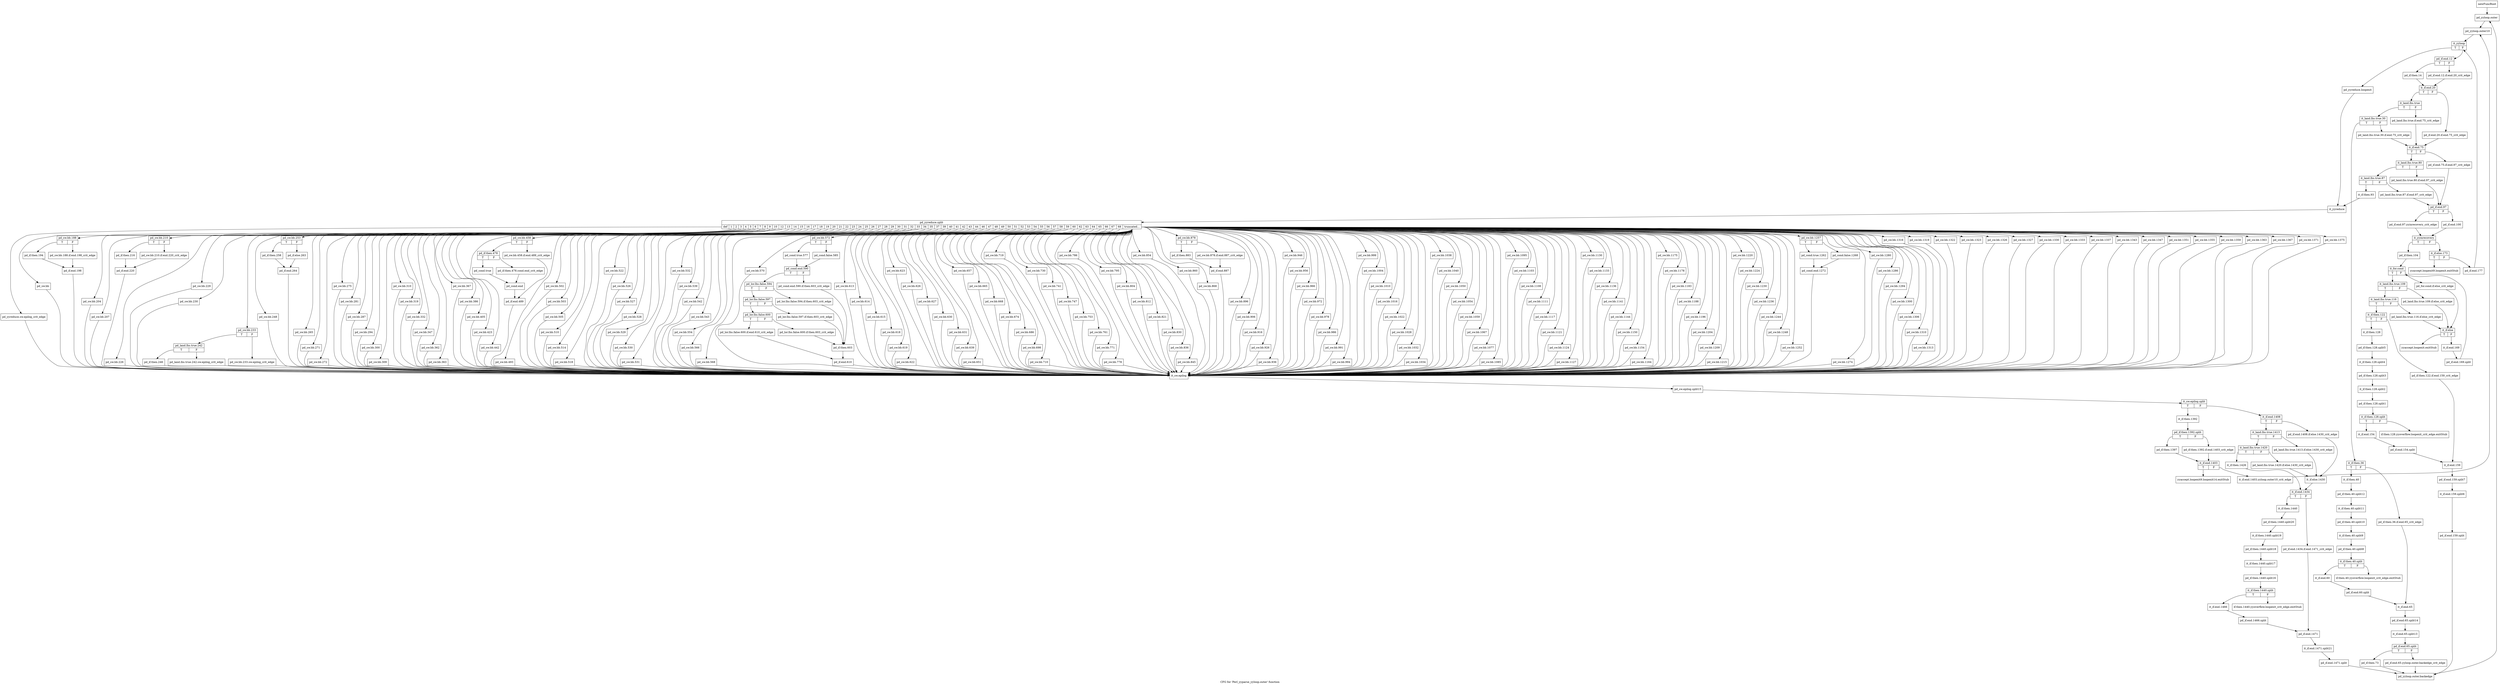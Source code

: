 digraph "CFG for 'Perl_yyparse_yyloop.outer' function" {
	label="CFG for 'Perl_yyparse_yyloop.outer' function";

	Node0x4dc05f0 [shape=record,label="{newFuncRoot}"];
	Node0x4dc05f0 -> Node0x4dc19f0;
	Node0x4dc0640 [shape=record,label="{yyaccept.loopexit9.loopexit.exitStub}"];
	Node0x4dc1860 [shape=record,label="{yyaccept.loopexit.exitStub}"];
	Node0x4dc18b0 [shape=record,label="{if.then.128.yyoverflow.loopexit_crit_edge.exitStub}"];
	Node0x4dc1900 [shape=record,label="{if.then.40.yyoverflow.loopexit_crit_edge.exitStub}"];
	Node0x4dc1950 [shape=record,label="{if.then.1440.yyoverflow.loopexit_crit_edge.exitStub}"];
	Node0x4dc19a0 [shape=record,label="{yyaccept.loopexit9.loopexit14.exitStub}"];
	Node0x4dc19f0 [shape=record,label="{pd_yyloop.outer}"];
	Node0x4dc19f0 -> Node0x4dc1a40;
	Node0x4dc1a40 [shape=record,label="{pd_yyloop.outer10}"];
	Node0x4dc1a40 -> Node0x4dc1a90;
	Node0x4dc1a90 [shape=record,label="{it_yyloop|{<s0>T|<s1>F}}"];
	Node0x4dc1a90:s0 -> Node0x4dc2850;
	Node0x4dc1a90:s1 -> Node0x4dc1ae0;
	Node0x4dc1ae0 [shape=record,label="{pd_if.end.12|{<s0>T|<s1>F}}"];
	Node0x4dc1ae0:s0 -> Node0x4dc1b80;
	Node0x4dc1ae0:s1 -> Node0x4dc1b30;
	Node0x4dc1b30 [shape=record,label="{pd_if.end.12.if.end.20_crit_edge}"];
	Node0x4dc1b30 -> Node0x4dc1bd0;
	Node0x4dc1b80 [shape=record,label="{pd_if.then.14}"];
	Node0x4dc1b80 -> Node0x4dc1bd0;
	Node0x4dc1bd0 [shape=record,label="{it_if.end.20|{<s0>T|<s1>F}}"];
	Node0x4dc1bd0:s0 -> Node0x4dc1c70;
	Node0x4dc1bd0:s1 -> Node0x4dc1c20;
	Node0x4dc1c20 [shape=record,label="{pd_if.end.20.if.end.75_crit_edge}"];
	Node0x4dc1c20 -> Node0x4dc1db0;
	Node0x4dc1c70 [shape=record,label="{it_land.lhs.true|{<s0>T|<s1>F}}"];
	Node0x4dc1c70:s0 -> Node0x4dc1d10;
	Node0x4dc1c70:s1 -> Node0x4dc1cc0;
	Node0x4dc1cc0 [shape=record,label="{pd_land.lhs.true.if.end.75_crit_edge}"];
	Node0x4dc1cc0 -> Node0x4dc1db0;
	Node0x4dc1d10 [shape=record,label="{it_land.lhs.true.30|{<s0>T|<s1>F}}"];
	Node0x4dc1d10:s0 -> Node0x4dc2620;
	Node0x4dc1d10:s1 -> Node0x4dc1d60;
	Node0x4dc1d60 [shape=record,label="{pd_land.lhs.true.30.if.end.75_crit_edge}"];
	Node0x4dc1d60 -> Node0x4dc1db0;
	Node0x4dc1db0 [shape=record,label="{it_if.end.75|{<s0>T|<s1>F}}"];
	Node0x4dc1db0:s0 -> Node0x4dc1e50;
	Node0x4dc1db0:s1 -> Node0x4dc1e00;
	Node0x4dc1e00 [shape=record,label="{pd_if.end.75.if.end.97_crit_edge}"];
	Node0x4dc1e00 -> Node0x4dc1f90;
	Node0x4dc1e50 [shape=record,label="{it_land.lhs.true.80|{<s0>T|<s1>F}}"];
	Node0x4dc1e50:s0 -> Node0x4dc1ef0;
	Node0x4dc1e50:s1 -> Node0x4dc1ea0;
	Node0x4dc1ea0 [shape=record,label="{pd_land.lhs.true.80.if.end.97_crit_edge}"];
	Node0x4dc1ea0 -> Node0x4dc1f90;
	Node0x4dc1ef0 [shape=record,label="{it_land.lhs.true.87|{<s0>T|<s1>F}}"];
	Node0x4dc1ef0:s0 -> Node0x4dc25d0;
	Node0x4dc1ef0:s1 -> Node0x4dc1f40;
	Node0x4dc1f40 [shape=record,label="{pd_land.lhs.true.87.if.end.97_crit_edge}"];
	Node0x4dc1f40 -> Node0x4dc1f90;
	Node0x4dc1f90 [shape=record,label="{pd_if.end.97|{<s0>T|<s1>F}}"];
	Node0x4dc1f90:s0 -> Node0x4dc2030;
	Node0x4dc1f90:s1 -> Node0x4dc1fe0;
	Node0x4dc1fe0 [shape=record,label="{pd_if.end.100}"];
	Node0x4dc1fe0 -> Node0x4dc2080;
	Node0x4dc2030 [shape=record,label="{pd_if.end.97.yyinrecovery_crit_edge}"];
	Node0x4dc2030 -> Node0x4dc2080;
	Node0x4dc2080 [shape=record,label="{it_yyinrecovery|{<s0>T|<s1>F}}"];
	Node0x4dc2080:s0 -> Node0x4dc2170;
	Node0x4dc2080:s1 -> Node0x4dc20d0;
	Node0x4dc20d0 [shape=record,label="{it_if.else.173|{<s0>T|<s1>F}}"];
	Node0x4dc20d0:s0 -> Node0x4dc0640;
	Node0x4dc20d0:s1 -> Node0x4dc2120;
	Node0x4dc2120 [shape=record,label="{pd_if.end.177}"];
	Node0x4dc2120 -> Node0x4dc1a90;
	Node0x4dc2170 [shape=record,label="{pd_if.then.104}"];
	Node0x4dc2170 -> Node0x4dc21c0;
	Node0x4dc21c0 [shape=record,label="{it_for.cond|{<s0>T|<s1>F}}"];
	Node0x4dc21c0:s0 -> Node0x4dc2260;
	Node0x4dc21c0:s1 -> Node0x4dc2210;
	Node0x4dc2210 [shape=record,label="{pd_for.cond.if.else_crit_edge}"];
	Node0x4dc2210 -> Node0x4dc23a0;
	Node0x4dc2260 [shape=record,label="{it_land.lhs.true.109|{<s0>T|<s1>F}}"];
	Node0x4dc2260:s0 -> Node0x4dc2300;
	Node0x4dc2260:s1 -> Node0x4dc22b0;
	Node0x4dc22b0 [shape=record,label="{pd_land.lhs.true.109.if.else_crit_edge}"];
	Node0x4dc22b0 -> Node0x4dc23a0;
	Node0x4dc2300 [shape=record,label="{it_land.lhs.true.116|{<s0>T|<s1>F}}"];
	Node0x4dc2300:s0 -> Node0x4dc2440;
	Node0x4dc2300:s1 -> Node0x4dc2350;
	Node0x4dc2350 [shape=record,label="{pd_land.lhs.true.116.if.else_crit_edge}"];
	Node0x4dc2350 -> Node0x4dc23a0;
	Node0x4dc23a0 [shape=record,label="{it_if.else|{<s0>T|<s1>F}}"];
	Node0x4dc23a0:s0 -> Node0x4dc1860;
	Node0x4dc23a0:s1 -> Node0x4dc23f0;
	Node0x4dc23f0 [shape=record,label="{it_if.end.169}"];
	Node0x4dc23f0 -> Node0x6772180;
	Node0x6772180 [shape=record,label="{pd_if.end.169.split}"];
	Node0x6772180 -> Node0x4dc21c0;
	Node0x4dc2440 [shape=record,label="{it_if.then.122|{<s0>T|<s1>F}}"];
	Node0x4dc2440:s0 -> Node0x4dc24e0;
	Node0x4dc2440:s1 -> Node0x4dc2490;
	Node0x4dc2490 [shape=record,label="{pd_if.then.122.if.end.159_crit_edge}"];
	Node0x4dc2490 -> Node0x4dc2580;
	Node0x4dc24e0 [shape=record,label="{it_if.then.128}"];
	Node0x4dc24e0 -> Node0x6758560;
	Node0x6758560 [shape=record,label="{pd_if.then.128.split5}"];
	Node0x6758560 -> Node0x67599e0;
	Node0x67599e0 [shape=record,label="{it_if.then.128.split4}"];
	Node0x67599e0 -> Node0x6759ae0;
	Node0x6759ae0 [shape=record,label="{pd_if.then.128.split3}"];
	Node0x6759ae0 -> Node0x6759ce0;
	Node0x6759ce0 [shape=record,label="{it_if.then.128.split2}"];
	Node0x6759ce0 -> Node0x6759c60;
	Node0x6759c60 [shape=record,label="{pd_if.then.128.split1}"];
	Node0x6759c60 -> Node0x675a210;
	Node0x675a210 [shape=record,label="{it_if.then.128.split|{<s0>T|<s1>F}}"];
	Node0x675a210:s0 -> Node0x4dc2530;
	Node0x675a210:s1 -> Node0x4dc18b0;
	Node0x4dc2530 [shape=record,label="{it_if.end.154}"];
	Node0x4dc2530 -> Node0x6758ac0;
	Node0x6758ac0 [shape=record,label="{pd_if.end.154.split}"];
	Node0x6758ac0 -> Node0x4dc2580;
	Node0x4dc2580 [shape=record,label="{it_if.end.159}"];
	Node0x4dc2580 -> Node0x6758400;
	Node0x6758400 [shape=record,label="{pd_if.end.159.split7}"];
	Node0x6758400 -> Node0x67585e0;
	Node0x67585e0 [shape=record,label="{it_if.end.159.split6}"];
	Node0x67585e0 -> Node0x6758940;
	Node0x6758940 [shape=record,label="{pd_if.end.159.split}"];
	Node0x6758940 -> Node0x4dc7260;
	Node0x4dc25d0 [shape=record,label="{it_if.then.93}"];
	Node0x4dc25d0 -> Node0x4dc28a0;
	Node0x4dc2620 [shape=record,label="{it_if.then.36|{<s0>T|<s1>F}}"];
	Node0x4dc2620:s0 -> Node0x4dc26c0;
	Node0x4dc2620:s1 -> Node0x4dc2670;
	Node0x4dc2670 [shape=record,label="{pd_if.then.36.if.end.65_crit_edge}"];
	Node0x4dc2670 -> Node0x4dc2760;
	Node0x4dc26c0 [shape=record,label="{it_if.then.40}"];
	Node0x4dc26c0 -> Node0x6755de0;
	Node0x6755de0 [shape=record,label="{pd_if.then.40.split12}"];
	Node0x6755de0 -> Node0x6756890;
	Node0x6756890 [shape=record,label="{it_if.then.40.split11}"];
	Node0x6756890 -> Node0x6756df0;
	Node0x6756df0 [shape=record,label="{pd_if.then.40.split10}"];
	Node0x6756df0 -> Node0x6756e70;
	Node0x6756e70 [shape=record,label="{it_if.then.40.split9}"];
	Node0x6756e70 -> Node0x6757f80;
	Node0x6757f80 [shape=record,label="{pd_if.then.40.split8}"];
	Node0x6757f80 -> Node0x6758280;
	Node0x6758280 [shape=record,label="{it_if.then.40.split|{<s0>T|<s1>F}}"];
	Node0x6758280:s0 -> Node0x4dc2710;
	Node0x6758280:s1 -> Node0x4dc1900;
	Node0x4dc2710 [shape=record,label="{it_if.end.60}"];
	Node0x4dc2710 -> Node0x6755f10;
	Node0x6755f10 [shape=record,label="{pd_if.end.60.split}"];
	Node0x6755f10 -> Node0x4dc2760;
	Node0x4dc2760 [shape=record,label="{it_if.end.65}"];
	Node0x4dc2760 -> Node0x6755550;
	Node0x6755550 [shape=record,label="{pd_if.end.65.split14}"];
	Node0x6755550 -> Node0x67555d0;
	Node0x67555d0 [shape=record,label="{it_if.end.65.split13}"];
	Node0x67555d0 -> Node0x6755d60;
	Node0x6755d60 [shape=record,label="{pd_if.end.65.split|{<s0>T|<s1>F}}"];
	Node0x6755d60:s0 -> Node0x4dc2800;
	Node0x6755d60:s1 -> Node0x4dc27b0;
	Node0x4dc27b0 [shape=record,label="{pd_if.end.65.yyloop.outer.backedge_crit_edge}"];
	Node0x4dc27b0 -> Node0x4dc7260;
	Node0x4dc2800 [shape=record,label="{pd_if.then.73}"];
	Node0x4dc2800 -> Node0x4dc7260;
	Node0x4dc2850 [shape=record,label="{pd_yyreduce.loopexit}"];
	Node0x4dc2850 -> Node0x4dc28a0;
	Node0x4dc28a0 [shape=record,label="{it_yyreduce}"];
	Node0x4dc28a0 -> Node0x6754210;
	Node0x6754210 [shape=record,label="{pd_yyreduce.split|{<s0>def|<s1>1|<s2>2|<s3>3|<s4>4|<s5>5|<s6>6|<s7>7|<s8>8|<s9>9|<s10>10|<s11>12|<s12>13|<s13>14|<s14>15|<s15>16|<s16>17|<s17>18|<s18>19|<s19>20|<s20>21|<s21>22|<s22>23|<s23>24|<s24>25|<s25>26|<s26>27|<s27>28|<s28>29|<s29>30|<s30>31|<s31>32|<s32>33|<s33>34|<s34>35|<s35>37|<s36>39|<s37>40|<s38>41|<s39>42|<s40>43|<s41>44|<s42>46|<s43>47|<s44>48|<s45>49|<s46>50|<s47>51|<s48>52|<s49>53|<s50>54|<s51>55|<s52>56|<s53>57|<s54>58|<s55>59|<s56>60|<s57>62|<s58>63|<s59>64|<s60>65|<s61>66|<s62>67|<s63>68|<s64>truncated...}}"];
	Node0x6754210:s0 -> Node0x4dc6db0;
	Node0x6754210:s1 -> Node0x4dc6d60;
	Node0x6754210:s2 -> Node0x4dc6c20;
	Node0x6754210:s3 -> Node0x4dc6bd0;
	Node0x6754210:s4 -> Node0x4dc6b80;
	Node0x6754210:s5 -> Node0x4dc6a40;
	Node0x6754210:s6 -> Node0x4dc69f0;
	Node0x6754210:s7 -> Node0x4dc69a0;
	Node0x6754210:s8 -> Node0x4dc6950;
	Node0x6754210:s9 -> Node0x4dc67c0;
	Node0x6754210:s10 -> Node0x4dc6770;
	Node0x6754210:s11 -> Node0x4dc6630;
	Node0x6754210:s12 -> Node0x4dc65e0;
	Node0x6754210:s13 -> Node0x4dc6590;
	Node0x6754210:s14 -> Node0x4dc6540;
	Node0x6754210:s15 -> Node0x4dc64f0;
	Node0x6754210:s16 -> Node0x4dc64a0;
	Node0x6754210:s17 -> Node0x4dc6450;
	Node0x6754210:s18 -> Node0x4dc6400;
	Node0x6754210:s19 -> Node0x4dc63b0;
	Node0x6754210:s20 -> Node0x4dc6360;
	Node0x6754210:s21 -> Node0x4dc6310;
	Node0x6754210:s22 -> Node0x4dc62c0;
	Node0x6754210:s23 -> Node0x4dc6270;
	Node0x6754210:s24 -> Node0x4dc6220;
	Node0x6754210:s25 -> Node0x4dc61d0;
	Node0x6754210:s26 -> Node0x4dc6180;
	Node0x6754210:s27 -> Node0x4dc6130;
	Node0x6754210:s28 -> Node0x4dc60e0;
	Node0x6754210:s29 -> Node0x4dc6090;
	Node0x6754210:s30 -> Node0x4dc6040;
	Node0x6754210:s31 -> Node0x4dc5ff0;
	Node0x6754210:s32 -> Node0x4dc5dc0;
	Node0x6754210:s33 -> Node0x4dc5d70;
	Node0x6754210:s34 -> Node0x4dc5d20;
	Node0x6754210:s35 -> Node0x4dc5cd0;
	Node0x6754210:s36 -> Node0x4dc5c80;
	Node0x6754210:s37 -> Node0x4dc5c30;
	Node0x6754210:s38 -> Node0x4dc5be0;
	Node0x6754210:s39 -> Node0x4dc5b90;
	Node0x6754210:s40 -> Node0x4dc5b40;
	Node0x6754210:s41 -> Node0x4dc5af0;
	Node0x6754210:s42 -> Node0x4dc5aa0;
	Node0x6754210:s43 -> Node0x4dc5a50;
	Node0x6754210:s44 -> Node0x4dc5a00;
	Node0x6754210:s45 -> Node0x4dc59b0;
	Node0x6754210:s46 -> Node0x4dc5960;
	Node0x6754210:s47 -> Node0x4dc5910;
	Node0x6754210:s48 -> Node0x4dc58c0;
	Node0x6754210:s49 -> Node0x4dc5870;
	Node0x6754210:s50 -> Node0x4dc5820;
	Node0x6754210:s51 -> Node0x4dc57d0;
	Node0x6754210:s52 -> Node0x4dc5780;
	Node0x6754210:s53 -> Node0x4dc5730;
	Node0x6754210:s54 -> Node0x4dc56e0;
	Node0x6754210:s55 -> Node0x4dc5280;
	Node0x6754210:s56 -> Node0x4dc5230;
	Node0x6754210:s57 -> Node0x4dc51e0;
	Node0x6754210:s58 -> Node0x4dc5190;
	Node0x6754210:s59 -> Node0x4dc5140;
	Node0x6754210:s60 -> Node0x4dc50f0;
	Node0x6754210:s61 -> Node0x4dc50a0;
	Node0x6754210:s62 -> Node0x4dc5050;
	Node0x6754210:s63 -> Node0x4dc5000;
	Node0x6754210:s64 -> Node0x4dc4fb0;
	Node0x6754210:s64 -> Node0x4dc4f60;
	Node0x6754210:s64 -> Node0x4dc4f10;
	Node0x6754210:s64 -> Node0x4dc4ec0;
	Node0x6754210:s64 -> Node0x4dc4e70;
	Node0x6754210:s64 -> Node0x4dc4e20;
	Node0x6754210:s64 -> Node0x4dc4dd0;
	Node0x6754210:s64 -> Node0x4dc4d80;
	Node0x6754210:s64 -> Node0x4dc4d30;
	Node0x6754210:s64 -> Node0x4dc4ce0;
	Node0x6754210:s64 -> Node0x4dc4c90;
	Node0x6754210:s64 -> Node0x4dc4c40;
	Node0x6754210:s64 -> Node0x4dc4bf0;
	Node0x6754210:s64 -> Node0x4dc4ba0;
	Node0x6754210:s64 -> Node0x4dc4b50;
	Node0x6754210:s64 -> Node0x4dc4b00;
	Node0x6754210:s64 -> Node0x4dc4ab0;
	Node0x6754210:s64 -> Node0x4dc4a60;
	Node0x6754210:s64 -> Node0x4dc4a10;
	Node0x6754210:s64 -> Node0x4dc49c0;
	Node0x6754210:s64 -> Node0x4dc4970;
	Node0x6754210:s64 -> Node0x4dc4920;
	Node0x6754210:s64 -> Node0x4dc48d0;
	Node0x6754210:s64 -> Node0x4dc4880;
	Node0x6754210:s64 -> Node0x4dc4830;
	Node0x6754210:s64 -> Node0x4dc47e0;
	Node0x6754210:s64 -> Node0x4dc4790;
	Node0x6754210:s64 -> Node0x4dc4740;
	Node0x6754210:s64 -> Node0x4dc46f0;
	Node0x6754210:s64 -> Node0x4dc46a0;
	Node0x6754210:s64 -> Node0x4dc4650;
	Node0x6754210:s64 -> Node0x4dc4510;
	Node0x6754210:s64 -> Node0x4dc44c0;
	Node0x6754210:s64 -> Node0x4dc4470;
	Node0x6754210:s64 -> Node0x4dc4420;
	Node0x6754210:s64 -> Node0x4dc43d0;
	Node0x6754210:s64 -> Node0x4dc4380;
	Node0x6754210:s64 -> Node0x4dc4330;
	Node0x6754210:s64 -> Node0x4dc42e0;
	Node0x6754210:s64 -> Node0x4dc4290;
	Node0x6754210:s64 -> Node0x4dc4240;
	Node0x6754210:s64 -> Node0x4dc41f0;
	Node0x6754210:s64 -> Node0x4dc41a0;
	Node0x6754210:s64 -> Node0x4dc4150;
	Node0x6754210:s64 -> Node0x4dc4100;
	Node0x6754210:s64 -> Node0x4dc40b0;
	Node0x6754210:s64 -> Node0x4dc4060;
	Node0x6754210:s64 -> Node0x4dc4010;
	Node0x6754210:s64 -> Node0x4dc3fc0;
	Node0x6754210:s64 -> Node0x4dc3f70;
	Node0x6754210:s64 -> Node0x4dc3f20;
	Node0x6754210:s64 -> Node0x4dc3ed0;
	Node0x6754210:s64 -> Node0x4dc3e80;
	Node0x6754210:s64 -> Node0x4dc3e30;
	Node0x6754210:s64 -> Node0x4dc3de0;
	Node0x6754210:s64 -> Node0x4dc3d90;
	Node0x6754210:s64 -> Node0x4dc3d40;
	Node0x6754210:s64 -> Node0x4dc3cf0;
	Node0x6754210:s64 -> Node0x4dc3ca0;
	Node0x6754210:s64 -> Node0x4dc3c50;
	Node0x6754210:s64 -> Node0x4dc3c00;
	Node0x6754210:s64 -> Node0x4dc3bb0;
	Node0x6754210:s64 -> Node0x4dc3b60;
	Node0x6754210:s64 -> Node0x4dc3b10;
	Node0x6754210:s64 -> Node0x4dc3ac0;
	Node0x6754210:s64 -> Node0x4dc3a70;
	Node0x6754210:s64 -> Node0x4dc3a20;
	Node0x6754210:s64 -> Node0x4dc39d0;
	Node0x6754210:s64 -> Node0x4dc3980;
	Node0x6754210:s64 -> Node0x4dc3930;
	Node0x6754210:s64 -> Node0x4dc38e0;
	Node0x6754210:s64 -> Node0x4dc3890;
	Node0x6754210:s64 -> Node0x4dc3840;
	Node0x6754210:s64 -> Node0x4dc37f0;
	Node0x6754210:s64 -> Node0x4dc37a0;
	Node0x6754210:s64 -> Node0x4dc3750;
	Node0x6754210:s64 -> Node0x4dc3700;
	Node0x6754210:s64 -> Node0x4dc36b0;
	Node0x6754210:s64 -> Node0x4dc3660;
	Node0x6754210:s64 -> Node0x4dc3610;
	Node0x6754210:s64 -> Node0x4dc35c0;
	Node0x6754210:s64 -> Node0x4dc3570;
	Node0x6754210:s64 -> Node0x4dc3520;
	Node0x6754210:s64 -> Node0x4dc34d0;
	Node0x6754210:s64 -> Node0x4dc3480;
	Node0x6754210:s64 -> Node0x4dc3430;
	Node0x6754210:s64 -> Node0x4dc33e0;
	Node0x6754210:s64 -> Node0x4dc3390;
	Node0x6754210:s64 -> Node0x4dc3340;
	Node0x6754210:s64 -> Node0x4dc32f0;
	Node0x6754210:s64 -> Node0x4dc32a0;
	Node0x6754210:s64 -> Node0x4dc3250;
	Node0x6754210:s64 -> Node0x4dc3110;
	Node0x6754210:s64 -> Node0x4dc30c0;
	Node0x6754210:s64 -> Node0x4dc3070;
	Node0x6754210:s64 -> Node0x4dc3020;
	Node0x6754210:s64 -> Node0x4dc2fd0;
	Node0x6754210:s64 -> Node0x4dc2f80;
	Node0x6754210:s64 -> Node0x4dc2f30;
	Node0x6754210:s64 -> Node0x4dc2ee0;
	Node0x6754210:s64 -> Node0x4dc2e90;
	Node0x6754210:s64 -> Node0x4dc2e40;
	Node0x6754210:s64 -> Node0x4dc2df0;
	Node0x6754210:s64 -> Node0x4dc2da0;
	Node0x6754210:s64 -> Node0x4dc2d50;
	Node0x6754210:s64 -> Node0x4dc2d00;
	Node0x6754210:s64 -> Node0x4dc2cb0;
	Node0x6754210:s64 -> Node0x4dc2c60;
	Node0x6754210:s64 -> Node0x4dc2c10;
	Node0x6754210:s64 -> Node0x4dc2bc0;
	Node0x6754210:s64 -> Node0x4dc2b70;
	Node0x6754210:s64 -> Node0x4dc2b20;
	Node0x6754210:s64 -> Node0x4dc2ad0;
	Node0x6754210:s64 -> Node0x4dc2a80;
	Node0x6754210:s64 -> Node0x4dc2a30;
	Node0x6754210:s64 -> Node0x4dc29e0;
	Node0x6754210:s64 -> Node0x4dc2990;
	Node0x6754210:s64 -> Node0x4dc2940;
	Node0x6754210:s64 -> Node0x4dc28f0;
	Node0x4dc28f0 [shape=record,label="{pd_sw.bb.1375}"];
	Node0x4dc28f0 -> Node0x4dc6e00;
	Node0x4dc2940 [shape=record,label="{pd_sw.bb.1371}"];
	Node0x4dc2940 -> Node0x4dc6e00;
	Node0x4dc2990 [shape=record,label="{pd_sw.bb.1367}"];
	Node0x4dc2990 -> Node0x4dc6e00;
	Node0x4dc29e0 [shape=record,label="{pd_sw.bb.1363}"];
	Node0x4dc29e0 -> Node0x4dc6e00;
	Node0x4dc2a30 [shape=record,label="{pd_sw.bb.1359}"];
	Node0x4dc2a30 -> Node0x4dc6e00;
	Node0x4dc2a80 [shape=record,label="{pd_sw.bb.1355}"];
	Node0x4dc2a80 -> Node0x4dc6e00;
	Node0x4dc2ad0 [shape=record,label="{pd_sw.bb.1351}"];
	Node0x4dc2ad0 -> Node0x4dc6e00;
	Node0x4dc2b20 [shape=record,label="{pd_sw.bb.1347}"];
	Node0x4dc2b20 -> Node0x4dc6e00;
	Node0x4dc2b70 [shape=record,label="{pd_sw.bb.1343}"];
	Node0x4dc2b70 -> Node0x4dc6e00;
	Node0x4dc2bc0 [shape=record,label="{pd_sw.bb.1337}"];
	Node0x4dc2bc0 -> Node0x4dc6e00;
	Node0x4dc2c10 [shape=record,label="{pd_sw.bb.1333}"];
	Node0x4dc2c10 -> Node0x4dc6e00;
	Node0x4dc2c60 [shape=record,label="{pd_sw.bb.1330}"];
	Node0x4dc2c60 -> Node0x4dc6e00;
	Node0x4dc2cb0 [shape=record,label="{pd_sw.bb.1327}"];
	Node0x4dc2cb0 -> Node0x4dc6e00;
	Node0x4dc2d00 [shape=record,label="{pd_sw.bb.1326}"];
	Node0x4dc2d00 -> Node0x4dc6e00;
	Node0x4dc2d50 [shape=record,label="{pd_sw.bb.1323}"];
	Node0x4dc2d50 -> Node0x4dc6e00;
	Node0x4dc2da0 [shape=record,label="{pd_sw.bb.1322}"];
	Node0x4dc2da0 -> Node0x4dc6e00;
	Node0x4dc2df0 [shape=record,label="{pd_sw.bb.1319}"];
	Node0x4dc2df0 -> Node0x4dc6e00;
	Node0x4dc2e40 [shape=record,label="{pd_sw.bb.1316}"];
	Node0x4dc2e40 -> Node0x4dc6e00;
	Node0x4dc2e90 [shape=record,label="{pd_sw.bb.1313}"];
	Node0x4dc2e90 -> Node0x4dc6e00;
	Node0x4dc2ee0 [shape=record,label="{pd_sw.bb.1310}"];
	Node0x4dc2ee0 -> Node0x4dc6e00;
	Node0x4dc2f30 [shape=record,label="{pd_sw.bb.1306}"];
	Node0x4dc2f30 -> Node0x4dc6e00;
	Node0x4dc2f80 [shape=record,label="{pd_sw.bb.1300}"];
	Node0x4dc2f80 -> Node0x4dc6e00;
	Node0x4dc2fd0 [shape=record,label="{pd_sw.bb.1294}"];
	Node0x4dc2fd0 -> Node0x4dc6e00;
	Node0x4dc3020 [shape=record,label="{pd_sw.bb.1286}"];
	Node0x4dc3020 -> Node0x4dc6e00;
	Node0x4dc3070 [shape=record,label="{pd_sw.bb.1280}"];
	Node0x4dc3070 -> Node0x4dc6e00;
	Node0x4dc30c0 [shape=record,label="{pd_sw.bb.1274}"];
	Node0x4dc30c0 -> Node0x4dc6e00;
	Node0x4dc3110 [shape=record,label="{pd_sw.bb.1257|{<s0>T|<s1>F}}"];
	Node0x4dc3110:s0 -> Node0x4dc31b0;
	Node0x4dc3110:s1 -> Node0x4dc3160;
	Node0x4dc3160 [shape=record,label="{pd_cond.false.1268}"];
	Node0x4dc3160 -> Node0x4dc3200;
	Node0x4dc31b0 [shape=record,label="{pd_cond.true.1262}"];
	Node0x4dc31b0 -> Node0x4dc3200;
	Node0x4dc3200 [shape=record,label="{pd_cond.end.1272}"];
	Node0x4dc3200 -> Node0x4dc6e00;
	Node0x4dc3250 [shape=record,label="{pd_sw.bb.1252}"];
	Node0x4dc3250 -> Node0x4dc6e00;
	Node0x4dc32a0 [shape=record,label="{pd_sw.bb.1248}"];
	Node0x4dc32a0 -> Node0x4dc6e00;
	Node0x4dc32f0 [shape=record,label="{pd_sw.bb.1244}"];
	Node0x4dc32f0 -> Node0x4dc6e00;
	Node0x4dc3340 [shape=record,label="{pd_sw.bb.1236}"];
	Node0x4dc3340 -> Node0x4dc6e00;
	Node0x4dc3390 [shape=record,label="{pd_sw.bb.1230}"];
	Node0x4dc3390 -> Node0x4dc6e00;
	Node0x4dc33e0 [shape=record,label="{pd_sw.bb.1224}"];
	Node0x4dc33e0 -> Node0x4dc6e00;
	Node0x4dc3430 [shape=record,label="{pd_sw.bb.1220}"];
	Node0x4dc3430 -> Node0x4dc6e00;
	Node0x4dc3480 [shape=record,label="{pd_sw.bb.1215}"];
	Node0x4dc3480 -> Node0x4dc6e00;
	Node0x4dc34d0 [shape=record,label="{pd_sw.bb.1209}"];
	Node0x4dc34d0 -> Node0x4dc6e00;
	Node0x4dc3520 [shape=record,label="{pd_sw.bb.1204}"];
	Node0x4dc3520 -> Node0x4dc6e00;
	Node0x4dc3570 [shape=record,label="{pd_sw.bb.1196}"];
	Node0x4dc3570 -> Node0x4dc6e00;
	Node0x4dc35c0 [shape=record,label="{pd_sw.bb.1188}"];
	Node0x4dc35c0 -> Node0x4dc6e00;
	Node0x4dc3610 [shape=record,label="{pd_sw.bb.1183}"];
	Node0x4dc3610 -> Node0x4dc6e00;
	Node0x4dc3660 [shape=record,label="{pd_sw.bb.1178}"];
	Node0x4dc3660 -> Node0x4dc6e00;
	Node0x4dc36b0 [shape=record,label="{pd_sw.bb.1175}"];
	Node0x4dc36b0 -> Node0x4dc6e00;
	Node0x4dc3700 [shape=record,label="{pd_sw.bb.1164}"];
	Node0x4dc3700 -> Node0x4dc6e00;
	Node0x4dc3750 [shape=record,label="{pd_sw.bb.1154}"];
	Node0x4dc3750 -> Node0x4dc6e00;
	Node0x4dc37a0 [shape=record,label="{pd_sw.bb.1150}"];
	Node0x4dc37a0 -> Node0x4dc6e00;
	Node0x4dc37f0 [shape=record,label="{pd_sw.bb.1144}"];
	Node0x4dc37f0 -> Node0x4dc6e00;
	Node0x4dc3840 [shape=record,label="{pd_sw.bb.1141}"];
	Node0x4dc3840 -> Node0x4dc6e00;
	Node0x4dc3890 [shape=record,label="{pd_sw.bb.1136}"];
	Node0x4dc3890 -> Node0x4dc6e00;
	Node0x4dc38e0 [shape=record,label="{pd_sw.bb.1133}"];
	Node0x4dc38e0 -> Node0x4dc6e00;
	Node0x4dc3930 [shape=record,label="{pd_sw.bb.1130}"];
	Node0x4dc3930 -> Node0x4dc6e00;
	Node0x4dc3980 [shape=record,label="{pd_sw.bb.1127}"];
	Node0x4dc3980 -> Node0x4dc6e00;
	Node0x4dc39d0 [shape=record,label="{pd_sw.bb.1124}"];
	Node0x4dc39d0 -> Node0x4dc6e00;
	Node0x4dc3a20 [shape=record,label="{pd_sw.bb.1121}"];
	Node0x4dc3a20 -> Node0x4dc6e00;
	Node0x4dc3a70 [shape=record,label="{pd_sw.bb.1117}"];
	Node0x4dc3a70 -> Node0x4dc6e00;
	Node0x4dc3ac0 [shape=record,label="{pd_sw.bb.1111}"];
	Node0x4dc3ac0 -> Node0x4dc6e00;
	Node0x4dc3b10 [shape=record,label="{pd_sw.bb.1108}"];
	Node0x4dc3b10 -> Node0x4dc6e00;
	Node0x4dc3b60 [shape=record,label="{pd_sw.bb.1103}"];
	Node0x4dc3b60 -> Node0x4dc6e00;
	Node0x4dc3bb0 [shape=record,label="{pd_sw.bb.1095}"];
	Node0x4dc3bb0 -> Node0x4dc6e00;
	Node0x4dc3c00 [shape=record,label="{pd_sw.bb.1085}"];
	Node0x4dc3c00 -> Node0x4dc6e00;
	Node0x4dc3c50 [shape=record,label="{pd_sw.bb.1077}"];
	Node0x4dc3c50 -> Node0x4dc6e00;
	Node0x4dc3ca0 [shape=record,label="{pd_sw.bb.1067}"];
	Node0x4dc3ca0 -> Node0x4dc6e00;
	Node0x4dc3cf0 [shape=record,label="{pd_sw.bb.1059}"];
	Node0x4dc3cf0 -> Node0x4dc6e00;
	Node0x4dc3d40 [shape=record,label="{pd_sw.bb.1054}"];
	Node0x4dc3d40 -> Node0x4dc6e00;
	Node0x4dc3d90 [shape=record,label="{pd_sw.bb.1050}"];
	Node0x4dc3d90 -> Node0x4dc6e00;
	Node0x4dc3de0 [shape=record,label="{pd_sw.bb.1040}"];
	Node0x4dc3de0 -> Node0x4dc6e00;
	Node0x4dc3e30 [shape=record,label="{pd_sw.bb.1038}"];
	Node0x4dc3e30 -> Node0x4dc6e00;
	Node0x4dc3e80 [shape=record,label="{pd_sw.bb.1034}"];
	Node0x4dc3e80 -> Node0x4dc6e00;
	Node0x4dc3ed0 [shape=record,label="{pd_sw.bb.1032}"];
	Node0x4dc3ed0 -> Node0x4dc6e00;
	Node0x4dc3f20 [shape=record,label="{pd_sw.bb.1028}"];
	Node0x4dc3f20 -> Node0x4dc6e00;
	Node0x4dc3f70 [shape=record,label="{pd_sw.bb.1022}"];
	Node0x4dc3f70 -> Node0x4dc6e00;
	Node0x4dc3fc0 [shape=record,label="{pd_sw.bb.1016}"];
	Node0x4dc3fc0 -> Node0x4dc6e00;
	Node0x4dc4010 [shape=record,label="{pd_sw.bb.1010}"];
	Node0x4dc4010 -> Node0x4dc6e00;
	Node0x4dc4060 [shape=record,label="{pd_sw.bb.1004}"];
	Node0x4dc4060 -> Node0x4dc6e00;
	Node0x4dc40b0 [shape=record,label="{pd_sw.bb.999}"];
	Node0x4dc40b0 -> Node0x4dc6e00;
	Node0x4dc4100 [shape=record,label="{pd_sw.bb.994}"];
	Node0x4dc4100 -> Node0x4dc6e00;
	Node0x4dc4150 [shape=record,label="{pd_sw.bb.991}"];
	Node0x4dc4150 -> Node0x4dc6e00;
	Node0x4dc41a0 [shape=record,label="{pd_sw.bb.986}"];
	Node0x4dc41a0 -> Node0x4dc6e00;
	Node0x4dc41f0 [shape=record,label="{pd_sw.bb.978}"];
	Node0x4dc41f0 -> Node0x4dc6e00;
	Node0x4dc4240 [shape=record,label="{pd_sw.bb.972}"];
	Node0x4dc4240 -> Node0x4dc6e00;
	Node0x4dc4290 [shape=record,label="{pd_sw.bb.966}"];
	Node0x4dc4290 -> Node0x4dc6e00;
	Node0x4dc42e0 [shape=record,label="{pd_sw.bb.956}"];
	Node0x4dc42e0 -> Node0x4dc6e00;
	Node0x4dc4330 [shape=record,label="{pd_sw.bb.946}"];
	Node0x4dc4330 -> Node0x4dc6e00;
	Node0x4dc4380 [shape=record,label="{pd_sw.bb.936}"];
	Node0x4dc4380 -> Node0x4dc6e00;
	Node0x4dc43d0 [shape=record,label="{pd_sw.bb.926}"];
	Node0x4dc43d0 -> Node0x4dc6e00;
	Node0x4dc4420 [shape=record,label="{pd_sw.bb.916}"];
	Node0x4dc4420 -> Node0x4dc6e00;
	Node0x4dc4470 [shape=record,label="{pd_sw.bb.906}"];
	Node0x4dc4470 -> Node0x4dc6e00;
	Node0x4dc44c0 [shape=record,label="{pd_sw.bb.896}"];
	Node0x4dc44c0 -> Node0x4dc6e00;
	Node0x4dc4510 [shape=record,label="{pd_sw.bb.878|{<s0>T|<s1>F}}"];
	Node0x4dc4510:s0 -> Node0x4dc45b0;
	Node0x4dc4510:s1 -> Node0x4dc4560;
	Node0x4dc4560 [shape=record,label="{pd_sw.bb.878.if.end.887_crit_edge}"];
	Node0x4dc4560 -> Node0x4dc4600;
	Node0x4dc45b0 [shape=record,label="{pd_if.then.883}"];
	Node0x4dc45b0 -> Node0x4dc4600;
	Node0x4dc4600 [shape=record,label="{pd_if.end.887}"];
	Node0x4dc4600 -> Node0x4dc6e00;
	Node0x4dc4650 [shape=record,label="{pd_sw.bb.868}"];
	Node0x4dc4650 -> Node0x4dc6e00;
	Node0x4dc46a0 [shape=record,label="{pd_sw.bb.860}"];
	Node0x4dc46a0 -> Node0x4dc6e00;
	Node0x4dc46f0 [shape=record,label="{pd_sw.bb.854}"];
	Node0x4dc46f0 -> Node0x4dc6e00;
	Node0x4dc4740 [shape=record,label="{pd_sw.bb.845}"];
	Node0x4dc4740 -> Node0x4dc6e00;
	Node0x4dc4790 [shape=record,label="{pd_sw.bb.836}"];
	Node0x4dc4790 -> Node0x4dc6e00;
	Node0x4dc47e0 [shape=record,label="{pd_sw.bb.830}"];
	Node0x4dc47e0 -> Node0x4dc6e00;
	Node0x4dc4830 [shape=record,label="{pd_sw.bb.821}"];
	Node0x4dc4830 -> Node0x4dc6e00;
	Node0x4dc4880 [shape=record,label="{pd_sw.bb.812}"];
	Node0x4dc4880 -> Node0x4dc6e00;
	Node0x4dc48d0 [shape=record,label="{pd_sw.bb.804}"];
	Node0x4dc48d0 -> Node0x4dc6e00;
	Node0x4dc4920 [shape=record,label="{pd_sw.bb.795}"];
	Node0x4dc4920 -> Node0x4dc6e00;
	Node0x4dc4970 [shape=record,label="{pd_sw.bb.786}"];
	Node0x4dc4970 -> Node0x4dc6e00;
	Node0x4dc49c0 [shape=record,label="{pd_sw.bb.778}"];
	Node0x4dc49c0 -> Node0x4dc6e00;
	Node0x4dc4a10 [shape=record,label="{pd_sw.bb.771}"];
	Node0x4dc4a10 -> Node0x4dc6e00;
	Node0x4dc4a60 [shape=record,label="{pd_sw.bb.761}"];
	Node0x4dc4a60 -> Node0x4dc6e00;
	Node0x4dc4ab0 [shape=record,label="{pd_sw.bb.753}"];
	Node0x4dc4ab0 -> Node0x4dc6e00;
	Node0x4dc4b00 [shape=record,label="{pd_sw.bb.747}"];
	Node0x4dc4b00 -> Node0x4dc6e00;
	Node0x4dc4b50 [shape=record,label="{pd_sw.bb.741}"];
	Node0x4dc4b50 -> Node0x4dc6e00;
	Node0x4dc4ba0 [shape=record,label="{pd_sw.bb.730}"];
	Node0x4dc4ba0 -> Node0x4dc6e00;
	Node0x4dc4bf0 [shape=record,label="{pd_sw.bb.719}"];
	Node0x4dc4bf0 -> Node0x4dc6e00;
	Node0x4dc4c40 [shape=record,label="{pd_sw.bb.710}"];
	Node0x4dc4c40 -> Node0x4dc6e00;
	Node0x4dc4c90 [shape=record,label="{pd_sw.bb.698}"];
	Node0x4dc4c90 -> Node0x4dc6e00;
	Node0x4dc4ce0 [shape=record,label="{pd_sw.bb.686}"];
	Node0x4dc4ce0 -> Node0x4dc6e00;
	Node0x4dc4d30 [shape=record,label="{pd_sw.bb.674}"];
	Node0x4dc4d30 -> Node0x4dc6e00;
	Node0x4dc4d80 [shape=record,label="{pd_sw.bb.668}"];
	Node0x4dc4d80 -> Node0x4dc6e00;
	Node0x4dc4dd0 [shape=record,label="{pd_sw.bb.665}"];
	Node0x4dc4dd0 -> Node0x4dc6e00;
	Node0x4dc4e20 [shape=record,label="{pd_sw.bb.657}"];
	Node0x4dc4e20 -> Node0x4dc6e00;
	Node0x4dc4e70 [shape=record,label="{pd_sw.bb.651}"];
	Node0x4dc4e70 -> Node0x4dc6e00;
	Node0x4dc4ec0 [shape=record,label="{pd_sw.bb.639}"];
	Node0x4dc4ec0 -> Node0x4dc6e00;
	Node0x4dc4f10 [shape=record,label="{pd_sw.bb.631}"];
	Node0x4dc4f10 -> Node0x4dc6e00;
	Node0x4dc4f60 [shape=record,label="{pd_sw.bb.630}"];
	Node0x4dc4f60 -> Node0x4dc6e00;
	Node0x4dc4fb0 [shape=record,label="{pd_sw.bb.627}"];
	Node0x4dc4fb0 -> Node0x4dc6e00;
	Node0x4dc5000 [shape=record,label="{pd_sw.bb.626}"];
	Node0x4dc5000 -> Node0x4dc6e00;
	Node0x4dc5050 [shape=record,label="{pd_sw.bb.623}"];
	Node0x4dc5050 -> Node0x4dc6e00;
	Node0x4dc50a0 [shape=record,label="{pd_sw.bb.622}"];
	Node0x4dc50a0 -> Node0x4dc6e00;
	Node0x4dc50f0 [shape=record,label="{pd_sw.bb.619}"];
	Node0x4dc50f0 -> Node0x4dc6e00;
	Node0x4dc5140 [shape=record,label="{pd_sw.bb.618}"];
	Node0x4dc5140 -> Node0x4dc6e00;
	Node0x4dc5190 [shape=record,label="{pd_sw.bb.615}"];
	Node0x4dc5190 -> Node0x4dc6e00;
	Node0x4dc51e0 [shape=record,label="{pd_sw.bb.614}"];
	Node0x4dc51e0 -> Node0x4dc6e00;
	Node0x4dc5230 [shape=record,label="{pd_sw.bb.613}"];
	Node0x4dc5230 -> Node0x4dc6e00;
	Node0x4dc5280 [shape=record,label="{pd_sw.bb.572|{<s0>T|<s1>F}}"];
	Node0x4dc5280:s0 -> Node0x4dc5320;
	Node0x4dc5280:s1 -> Node0x4dc52d0;
	Node0x4dc52d0 [shape=record,label="{pd_cond.false.585}"];
	Node0x4dc52d0 -> Node0x4dc5370;
	Node0x4dc5320 [shape=record,label="{pd_cond.true.577}"];
	Node0x4dc5320 -> Node0x4dc5370;
	Node0x4dc5370 [shape=record,label="{pd_cond.end.590|{<s0>T|<s1>F}}"];
	Node0x4dc5370:s0 -> Node0x4dc5410;
	Node0x4dc5370:s1 -> Node0x4dc53c0;
	Node0x4dc53c0 [shape=record,label="{pd_cond.end.590.if.then.603_crit_edge}"];
	Node0x4dc53c0 -> Node0x4dc55f0;
	Node0x4dc5410 [shape=record,label="{pd_lor.lhs.false.594|{<s0>T|<s1>F}}"];
	Node0x4dc5410:s0 -> Node0x4dc54b0;
	Node0x4dc5410:s1 -> Node0x4dc5460;
	Node0x4dc5460 [shape=record,label="{pd_lor.lhs.false.594.if.then.603_crit_edge}"];
	Node0x4dc5460 -> Node0x4dc55f0;
	Node0x4dc54b0 [shape=record,label="{pd_lor.lhs.false.597|{<s0>T|<s1>F}}"];
	Node0x4dc54b0:s0 -> Node0x4dc5550;
	Node0x4dc54b0:s1 -> Node0x4dc5500;
	Node0x4dc5500 [shape=record,label="{pd_lor.lhs.false.597.if.then.603_crit_edge}"];
	Node0x4dc5500 -> Node0x4dc55f0;
	Node0x4dc5550 [shape=record,label="{pd_lor.lhs.false.600|{<s0>T|<s1>F}}"];
	Node0x4dc5550:s0 -> Node0x4dc5640;
	Node0x4dc5550:s1 -> Node0x4dc55a0;
	Node0x4dc55a0 [shape=record,label="{pd_lor.lhs.false.600.if.then.603_crit_edge}"];
	Node0x4dc55a0 -> Node0x4dc55f0;
	Node0x4dc55f0 [shape=record,label="{pd_if.then.603}"];
	Node0x4dc55f0 -> Node0x4dc5690;
	Node0x4dc5640 [shape=record,label="{pd_lor.lhs.false.600.if.end.610_crit_edge}"];
	Node0x4dc5640 -> Node0x4dc5690;
	Node0x4dc5690 [shape=record,label="{pd_if.end.610}"];
	Node0x4dc5690 -> Node0x4dc6e00;
	Node0x4dc56e0 [shape=record,label="{pd_sw.bb.570}"];
	Node0x4dc56e0 -> Node0x4dc6e00;
	Node0x4dc5730 [shape=record,label="{pd_sw.bb.568}"];
	Node0x4dc5730 -> Node0x4dc6e00;
	Node0x4dc5780 [shape=record,label="{pd_sw.bb.566}"];
	Node0x4dc5780 -> Node0x4dc6e00;
	Node0x4dc57d0 [shape=record,label="{pd_sw.bb.554}"];
	Node0x4dc57d0 -> Node0x4dc6e00;
	Node0x4dc5820 [shape=record,label="{pd_sw.bb.543}"];
	Node0x4dc5820 -> Node0x4dc6e00;
	Node0x4dc5870 [shape=record,label="{pd_sw.bb.542}"];
	Node0x4dc5870 -> Node0x4dc6e00;
	Node0x4dc58c0 [shape=record,label="{pd_sw.bb.539}"];
	Node0x4dc58c0 -> Node0x4dc6e00;
	Node0x4dc5910 [shape=record,label="{pd_sw.bb.532}"];
	Node0x4dc5910 -> Node0x4dc6e00;
	Node0x4dc5960 [shape=record,label="{pd_sw.bb.531}"];
	Node0x4dc5960 -> Node0x4dc6e00;
	Node0x4dc59b0 [shape=record,label="{pd_sw.bb.530}"];
	Node0x4dc59b0 -> Node0x4dc6e00;
	Node0x4dc5a00 [shape=record,label="{pd_sw.bb.529}"];
	Node0x4dc5a00 -> Node0x4dc6e00;
	Node0x4dc5a50 [shape=record,label="{pd_sw.bb.528}"];
	Node0x4dc5a50 -> Node0x4dc6e00;
	Node0x4dc5aa0 [shape=record,label="{pd_sw.bb.527}"];
	Node0x4dc5aa0 -> Node0x4dc6e00;
	Node0x4dc5af0 [shape=record,label="{pd_sw.bb.526}"];
	Node0x4dc5af0 -> Node0x4dc6e00;
	Node0x4dc5b40 [shape=record,label="{pd_sw.bb.522}"];
	Node0x4dc5b40 -> Node0x4dc6e00;
	Node0x4dc5b90 [shape=record,label="{pd_sw.bb.518}"];
	Node0x4dc5b90 -> Node0x4dc6e00;
	Node0x4dc5be0 [shape=record,label="{pd_sw.bb.514}"];
	Node0x4dc5be0 -> Node0x4dc6e00;
	Node0x4dc5c30 [shape=record,label="{pd_sw.bb.510}"];
	Node0x4dc5c30 -> Node0x4dc6e00;
	Node0x4dc5c80 [shape=record,label="{pd_sw.bb.505}"];
	Node0x4dc5c80 -> Node0x4dc6e00;
	Node0x4dc5cd0 [shape=record,label="{pd_sw.bb.503}"];
	Node0x4dc5cd0 -> Node0x4dc6e00;
	Node0x4dc5d20 [shape=record,label="{pd_sw.bb.502}"];
	Node0x4dc5d20 -> Node0x4dc6e00;
	Node0x4dc5d70 [shape=record,label="{pd_sw.bb.493}"];
	Node0x4dc5d70 -> Node0x4dc6e00;
	Node0x4dc5dc0 [shape=record,label="{pd_sw.bb.458|{<s0>T|<s1>F}}"];
	Node0x4dc5dc0:s0 -> Node0x4dc5e60;
	Node0x4dc5dc0:s1 -> Node0x4dc5e10;
	Node0x4dc5e10 [shape=record,label="{pd_sw.bb.458.if.end.489_crit_edge}"];
	Node0x4dc5e10 -> Node0x4dc5fa0;
	Node0x4dc5e60 [shape=record,label="{pd_if.then.478|{<s0>T|<s1>F}}"];
	Node0x4dc5e60:s0 -> Node0x4dc5f00;
	Node0x4dc5e60:s1 -> Node0x4dc5eb0;
	Node0x4dc5eb0 [shape=record,label="{pd_if.then.478.cond.end_crit_edge}"];
	Node0x4dc5eb0 -> Node0x4dc5f50;
	Node0x4dc5f00 [shape=record,label="{pd_cond.true}"];
	Node0x4dc5f00 -> Node0x4dc5f50;
	Node0x4dc5f50 [shape=record,label="{pd_cond.end}"];
	Node0x4dc5f50 -> Node0x4dc5fa0;
	Node0x4dc5fa0 [shape=record,label="{pd_if.end.489}"];
	Node0x4dc5fa0 -> Node0x4dc6e00;
	Node0x4dc5ff0 [shape=record,label="{pd_sw.bb.442}"];
	Node0x4dc5ff0 -> Node0x4dc6e00;
	Node0x4dc6040 [shape=record,label="{pd_sw.bb.423}"];
	Node0x4dc6040 -> Node0x4dc6e00;
	Node0x4dc6090 [shape=record,label="{pd_sw.bb.405}"];
	Node0x4dc6090 -> Node0x4dc6e00;
	Node0x4dc60e0 [shape=record,label="{pd_sw.bb.386}"];
	Node0x4dc60e0 -> Node0x4dc6e00;
	Node0x4dc6130 [shape=record,label="{pd_sw.bb.367}"];
	Node0x4dc6130 -> Node0x4dc6e00;
	Node0x4dc6180 [shape=record,label="{pd_sw.bb.363}"];
	Node0x4dc6180 -> Node0x4dc6e00;
	Node0x4dc61d0 [shape=record,label="{pd_sw.bb.362}"];
	Node0x4dc61d0 -> Node0x4dc6e00;
	Node0x4dc6220 [shape=record,label="{pd_sw.bb.347}"];
	Node0x4dc6220 -> Node0x4dc6e00;
	Node0x4dc6270 [shape=record,label="{pd_sw.bb.332}"];
	Node0x4dc6270 -> Node0x4dc6e00;
	Node0x4dc62c0 [shape=record,label="{pd_sw.bb.319}"];
	Node0x4dc62c0 -> Node0x4dc6e00;
	Node0x4dc6310 [shape=record,label="{pd_sw.bb.310}"];
	Node0x4dc6310 -> Node0x4dc6e00;
	Node0x4dc6360 [shape=record,label="{pd_sw.bb.309}"];
	Node0x4dc6360 -> Node0x4dc6e00;
	Node0x4dc63b0 [shape=record,label="{pd_sw.bb.300}"];
	Node0x4dc63b0 -> Node0x4dc6e00;
	Node0x4dc6400 [shape=record,label="{pd_sw.bb.294}"];
	Node0x4dc6400 -> Node0x4dc6e00;
	Node0x4dc6450 [shape=record,label="{pd_sw.bb.287}"];
	Node0x4dc6450 -> Node0x4dc6e00;
	Node0x4dc64a0 [shape=record,label="{pd_sw.bb.281}"];
	Node0x4dc64a0 -> Node0x4dc6e00;
	Node0x4dc64f0 [shape=record,label="{pd_sw.bb.275}"];
	Node0x4dc64f0 -> Node0x4dc6e00;
	Node0x4dc6540 [shape=record,label="{pd_sw.bb.272}"];
	Node0x4dc6540 -> Node0x4dc6e00;
	Node0x4dc6590 [shape=record,label="{pd_sw.bb.271}"];
	Node0x4dc6590 -> Node0x4dc6e00;
	Node0x4dc65e0 [shape=record,label="{pd_sw.bb.265}"];
	Node0x4dc65e0 -> Node0x4dc6e00;
	Node0x4dc6630 [shape=record,label="{pd_sw.bb.253|{<s0>T|<s1>F}}"];
	Node0x4dc6630:s0 -> Node0x4dc66d0;
	Node0x4dc6630:s1 -> Node0x4dc6680;
	Node0x4dc6680 [shape=record,label="{pd_if.else.263}"];
	Node0x4dc6680 -> Node0x4dc6720;
	Node0x4dc66d0 [shape=record,label="{pd_if.then.258}"];
	Node0x4dc66d0 -> Node0x4dc6720;
	Node0x4dc6720 [shape=record,label="{pd_if.end.264}"];
	Node0x4dc6720 -> Node0x4dc6e00;
	Node0x4dc6770 [shape=record,label="{pd_sw.bb.248}"];
	Node0x4dc6770 -> Node0x4dc6e00;
	Node0x4dc67c0 [shape=record,label="{pd_sw.bb.233|{<s0>T|<s1>F}}"];
	Node0x4dc67c0:s0 -> Node0x4dc6860;
	Node0x4dc67c0:s1 -> Node0x4dc6810;
	Node0x4dc6810 [shape=record,label="{pd_sw.bb.233.sw.epilog_crit_edge}"];
	Node0x4dc6810 -> Node0x4dc6e00;
	Node0x4dc6860 [shape=record,label="{pd_land.lhs.true.242|{<s0>T|<s1>F}}"];
	Node0x4dc6860:s0 -> Node0x4dc6900;
	Node0x4dc6860:s1 -> Node0x4dc68b0;
	Node0x4dc68b0 [shape=record,label="{pd_land.lhs.true.242.sw.epilog_crit_edge}"];
	Node0x4dc68b0 -> Node0x4dc6e00;
	Node0x4dc6900 [shape=record,label="{pd_if.then.246}"];
	Node0x4dc6900 -> Node0x4dc6e00;
	Node0x4dc6950 [shape=record,label="{pd_sw.bb.230}"];
	Node0x4dc6950 -> Node0x4dc6e00;
	Node0x4dc69a0 [shape=record,label="{pd_sw.bb.229}"];
	Node0x4dc69a0 -> Node0x4dc6e00;
	Node0x4dc69f0 [shape=record,label="{pd_sw.bb.226}"];
	Node0x4dc69f0 -> Node0x4dc6e00;
	Node0x4dc6a40 [shape=record,label="{pd_sw.bb.210|{<s0>T|<s1>F}}"];
	Node0x4dc6a40:s0 -> Node0x4dc6ae0;
	Node0x4dc6a40:s1 -> Node0x4dc6a90;
	Node0x4dc6a90 [shape=record,label="{pd_sw.bb.210.if.end.220_crit_edge}"];
	Node0x4dc6a90 -> Node0x4dc6b30;
	Node0x4dc6ae0 [shape=record,label="{pd_if.then.216}"];
	Node0x4dc6ae0 -> Node0x4dc6b30;
	Node0x4dc6b30 [shape=record,label="{pd_if.end.220}"];
	Node0x4dc6b30 -> Node0x4dc6e00;
	Node0x4dc6b80 [shape=record,label="{pd_sw.bb.207}"];
	Node0x4dc6b80 -> Node0x4dc6e00;
	Node0x4dc6bd0 [shape=record,label="{pd_sw.bb.204}"];
	Node0x4dc6bd0 -> Node0x4dc6e00;
	Node0x4dc6c20 [shape=record,label="{pd_sw.bb.188|{<s0>T|<s1>F}}"];
	Node0x4dc6c20:s0 -> Node0x4dc6cc0;
	Node0x4dc6c20:s1 -> Node0x4dc6c70;
	Node0x4dc6c70 [shape=record,label="{pd_sw.bb.188.if.end.198_crit_edge}"];
	Node0x4dc6c70 -> Node0x4dc6d10;
	Node0x4dc6cc0 [shape=record,label="{pd_if.then.194}"];
	Node0x4dc6cc0 -> Node0x4dc6d10;
	Node0x4dc6d10 [shape=record,label="{pd_if.end.198}"];
	Node0x4dc6d10 -> Node0x4dc6e00;
	Node0x4dc6d60 [shape=record,label="{pd_sw.bb}"];
	Node0x4dc6d60 -> Node0x4dc6e00;
	Node0x4dc6db0 [shape=record,label="{pd_yyreduce.sw.epilog_crit_edge}"];
	Node0x4dc6db0 -> Node0x4dc6e00;
	Node0x4dc6e00 [shape=record,label="{it_sw.epilog}"];
	Node0x4dc6e00 -> Node0x6752270;
	Node0x6752270 [shape=record,label="{pd_sw.epilog.split15}"];
	Node0x6752270 -> Node0x6753e50;
	Node0x6753e50 [shape=record,label="{it_sw.epilog.split|{<s0>T|<s1>F}}"];
	Node0x6753e50:s0 -> Node0x4dc72b0;
	Node0x6753e50:s1 -> Node0x4dc6e50;
	Node0x4dc6e50 [shape=record,label="{it_if.end.1408|{<s0>T|<s1>F}}"];
	Node0x4dc6e50:s0 -> Node0x4dc6ef0;
	Node0x4dc6e50:s1 -> Node0x4dc6ea0;
	Node0x4dc6ea0 [shape=record,label="{pd_if.end.1408.if.else.1430_crit_edge}"];
	Node0x4dc6ea0 -> Node0x4dc7030;
	Node0x4dc6ef0 [shape=record,label="{it_land.lhs.true.1413|{<s0>T|<s1>F}}"];
	Node0x4dc6ef0:s0 -> Node0x4dc6f90;
	Node0x4dc6ef0:s1 -> Node0x4dc6f40;
	Node0x4dc6f40 [shape=record,label="{pd_land.lhs.true.1413.if.else.1430_crit_edge}"];
	Node0x4dc6f40 -> Node0x4dc7030;
	Node0x4dc6f90 [shape=record,label="{it_land.lhs.true.1420|{<s0>T|<s1>F}}"];
	Node0x4dc6f90:s0 -> Node0x4dc7080;
	Node0x4dc6f90:s1 -> Node0x4dc6fe0;
	Node0x4dc6fe0 [shape=record,label="{pd_land.lhs.true.1420.if.else.1430_crit_edge}"];
	Node0x4dc6fe0 -> Node0x4dc7030;
	Node0x4dc7030 [shape=record,label="{it_if.else.1430}"];
	Node0x4dc7030 -> Node0x4dc70d0;
	Node0x4dc7080 [shape=record,label="{it_if.then.1426}"];
	Node0x4dc7080 -> Node0x4dc70d0;
	Node0x4dc70d0 [shape=record,label="{it_if.end.1434|{<s0>T|<s1>F}}"];
	Node0x4dc70d0:s0 -> Node0x4dc7170;
	Node0x4dc70d0:s1 -> Node0x4dc7120;
	Node0x4dc7120 [shape=record,label="{pd_if.end.1434.if.end.1471_crit_edge}"];
	Node0x4dc7120 -> Node0x4dc7210;
	Node0x4dc7170 [shape=record,label="{it_if.then.1440}"];
	Node0x4dc7170 -> Node0x6751ed0;
	Node0x6751ed0 [shape=record,label="{pd_if.then.1440.split20}"];
	Node0x6751ed0 -> Node0x6752490;
	Node0x6752490 [shape=record,label="{it_if.then.1440.split19}"];
	Node0x6752490 -> Node0x67529d0;
	Node0x67529d0 [shape=record,label="{pd_if.then.1440.split18}"];
	Node0x67529d0 -> Node0x6752ae0;
	Node0x6752ae0 [shape=record,label="{it_if.then.1440.split17}"];
	Node0x6752ae0 -> Node0x67531a0;
	Node0x67531a0 [shape=record,label="{pd_if.then.1440.split16}"];
	Node0x67531a0 -> Node0x6753600;
	Node0x6753600 [shape=record,label="{it_if.then.1440.split|{<s0>T|<s1>F}}"];
	Node0x6753600:s0 -> Node0x4dc71c0;
	Node0x6753600:s1 -> Node0x4dc1950;
	Node0x4dc71c0 [shape=record,label="{it_if.end.1466}"];
	Node0x4dc71c0 -> Node0x6751610;
	Node0x6751610 [shape=record,label="{pd_if.end.1466.split}"];
	Node0x6751610 -> Node0x4dc7210;
	Node0x4dc7210 [shape=record,label="{pd_if.end.1471}"];
	Node0x4dc7210 -> Node0x674cf10;
	Node0x674cf10 [shape=record,label="{it_if.end.1471.split21}"];
	Node0x674cf10 -> Node0x674d250;
	Node0x674d250 [shape=record,label="{pd_if.end.1471.split}"];
	Node0x674d250 -> Node0x4dc7260;
	Node0x4dc7260 [shape=record,label="{pd_yyloop.outer.backedge}"];
	Node0x4dc7260 -> Node0x4dc19f0;
	Node0x4dc72b0 [shape=record,label="{it_if.then.1392}"];
	Node0x4dc72b0 -> Node0x674c880;
	Node0x674c880 [shape=record,label="{pd_if.then.1392.split|{<s0>T|<s1>F}}"];
	Node0x674c880:s0 -> Node0x4dc7350;
	Node0x674c880:s1 -> Node0x4dc7300;
	Node0x4dc7300 [shape=record,label="{pd_if.then.1392.if.end.1403_crit_edge}"];
	Node0x4dc7300 -> Node0x4dc73a0;
	Node0x4dc7350 [shape=record,label="{pd_if.then.1397}"];
	Node0x4dc7350 -> Node0x4dc73a0;
	Node0x4dc73a0 [shape=record,label="{it_if.end.1403|{<s0>T|<s1>F}}"];
	Node0x4dc73a0:s0 -> Node0x4dc19a0;
	Node0x4dc73a0:s1 -> Node0x4dc73f0;
	Node0x4dc73f0 [shape=record,label="{it_if.end.1403.yyloop.outer10_crit_edge}"];
	Node0x4dc73f0 -> Node0x4dc1a40;
}
